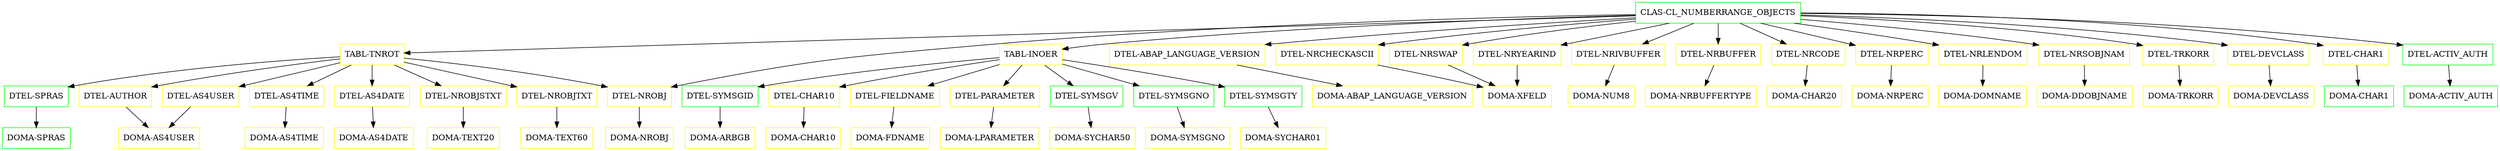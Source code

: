 digraph G {
  "CLAS-CL_NUMBERRANGE_OBJECTS" [shape=box,color=green];
  "TABL-TNROT" [shape=box,color=yellow,URL="./TABL_TNROT.html"];
  "DTEL-AUTHOR" [shape=box,color=yellow,URL="./DTEL_AUTHOR.html"];
  "DOMA-AS4USER" [shape=box,color=yellow,URL="./DOMA_AS4USER.html"];
  "DTEL-AS4TIME" [shape=box,color=yellow,URL="./DTEL_AS4TIME.html"];
  "DOMA-AS4TIME" [shape=box,color=yellow,URL="./DOMA_AS4TIME.html"];
  "DTEL-AS4DATE" [shape=box,color=yellow,URL="./DTEL_AS4DATE.html"];
  "DOMA-AS4DATE" [shape=box,color=yellow,URL="./DOMA_AS4DATE.html"];
  "DTEL-AS4USER" [shape=box,color=yellow,URL="./DTEL_AS4USER.html"];
  "DTEL-NROBJSTXT" [shape=box,color=yellow,URL="./DTEL_NROBJSTXT.html"];
  "DOMA-TEXT20" [shape=box,color=yellow,URL="./DOMA_TEXT20.html"];
  "DTEL-NROBJTXT" [shape=box,color=yellow,URL="./DTEL_NROBJTXT.html"];
  "DOMA-TEXT60" [shape=box,color=yellow,URL="./DOMA_TEXT60.html"];
  "DTEL-NROBJ" [shape=box,color=yellow,URL="./DTEL_NROBJ.html"];
  "DOMA-NROBJ" [shape=box,color=yellow,URL="./DOMA_NROBJ.html"];
  "DTEL-SPRAS" [shape=box,color=green,URL="./DTEL_SPRAS.html"];
  "DOMA-SPRAS" [shape=box,color=green,URL="./DOMA_SPRAS.html"];
  "TABL-INOER" [shape=box,color=yellow,URL="./TABL_INOER.html"];
  "DTEL-CHAR10" [shape=box,color=yellow,URL="./DTEL_CHAR10.html"];
  "DOMA-CHAR10" [shape=box,color=yellow,URL="./DOMA_CHAR10.html"];
  "DTEL-FIELDNAME" [shape=box,color=yellow,URL="./DTEL_FIELDNAME.html"];
  "DOMA-FDNAME" [shape=box,color=yellow,URL="./DOMA_FDNAME.html"];
  "DTEL-PARAMETER" [shape=box,color=yellow,URL="./DTEL_PARAMETER.html"];
  "DOMA-LPARAMETER" [shape=box,color=yellow,URL="./DOMA_LPARAMETER.html"];
  "DTEL-SYMSGV" [shape=box,color=green,URL="./DTEL_SYMSGV.html"];
  "DOMA-SYCHAR50" [shape=box,color=yellow,URL="./DOMA_SYCHAR50.html"];
  "DTEL-SYMSGNO" [shape=box,color=green,URL="./DTEL_SYMSGNO.html"];
  "DOMA-SYMSGNO" [shape=box,color=yellow,URL="./DOMA_SYMSGNO.html"];
  "DTEL-SYMSGTY" [shape=box,color=green,URL="./DTEL_SYMSGTY.html"];
  "DOMA-SYCHAR01" [shape=box,color=yellow,URL="./DOMA_SYCHAR01.html"];
  "DTEL-SYMSGID" [shape=box,color=green,URL="./DTEL_SYMSGID.html"];
  "DOMA-ARBGB" [shape=box,color=yellow,URL="./DOMA_ARBGB.html"];
  "DTEL-ABAP_LANGUAGE_VERSION" [shape=box,color=yellow,URL="./DTEL_ABAP_LANGUAGE_VERSION.html"];
  "DOMA-ABAP_LANGUAGE_VERSION" [shape=box,color=yellow,URL="./DOMA_ABAP_LANGUAGE_VERSION.html"];
  "DTEL-NRCHECKASCII" [shape=box,color=yellow,URL="./DTEL_NRCHECKASCII.html"];
  "DOMA-XFELD" [shape=box,color=yellow,URL="./DOMA_XFELD.html"];
  "DTEL-NRSWAP" [shape=box,color=yellow,URL="./DTEL_NRSWAP.html"];
  "DTEL-NRIVBUFFER" [shape=box,color=yellow,URL="./DTEL_NRIVBUFFER.html"];
  "DOMA-NUM8" [shape=box,color=yellow,URL="./DOMA_NUM8.html"];
  "DTEL-NRBUFFER" [shape=box,color=yellow,URL="./DTEL_NRBUFFER.html"];
  "DOMA-NRBUFFERTYPE" [shape=box,color=yellow,URL="./DOMA_NRBUFFERTYPE.html"];
  "DTEL-NRCODE" [shape=box,color=yellow,URL="./DTEL_NRCODE.html"];
  "DOMA-CHAR20" [shape=box,color=yellow,URL="./DOMA_CHAR20.html"];
  "DTEL-NRPERC" [shape=box,color=yellow,URL="./DTEL_NRPERC.html"];
  "DOMA-NRPERC" [shape=box,color=yellow,URL="./DOMA_NRPERC.html"];
  "DTEL-NRLENDOM" [shape=box,color=yellow,URL="./DTEL_NRLENDOM.html"];
  "DOMA-DOMNAME" [shape=box,color=yellow,URL="./DOMA_DOMNAME.html"];
  "DTEL-NRYEARIND" [shape=box,color=yellow,URL="./DTEL_NRYEARIND.html"];
  "DTEL-NRSOBJNAM" [shape=box,color=yellow,URL="./DTEL_NRSOBJNAM.html"];
  "DOMA-DDOBJNAME" [shape=box,color=yellow,URL="./DOMA_DDOBJNAME.html"];
  "DTEL-TRKORR" [shape=box,color=yellow,URL="./DTEL_TRKORR.html"];
  "DOMA-TRKORR" [shape=box,color=yellow,URL="./DOMA_TRKORR.html"];
  "DTEL-DEVCLASS" [shape=box,color=yellow,URL="./DTEL_DEVCLASS.html"];
  "DOMA-DEVCLASS" [shape=box,color=yellow,URL="./DOMA_DEVCLASS.html"];
  "DTEL-CHAR1" [shape=box,color=yellow,URL="./DTEL_CHAR1.html"];
  "DOMA-CHAR1" [shape=box,color=green,URL="./DOMA_CHAR1.html"];
  "DTEL-ACTIV_AUTH" [shape=box,color=green,URL="./DTEL_ACTIV_AUTH.html"];
  "DOMA-ACTIV_AUTH" [shape=box,color=green,URL="./DOMA_ACTIV_AUTH.html"];
  "CLAS-CL_NUMBERRANGE_OBJECTS" -> "DTEL-ACTIV_AUTH";
  "CLAS-CL_NUMBERRANGE_OBJECTS" -> "DTEL-CHAR1";
  "CLAS-CL_NUMBERRANGE_OBJECTS" -> "DTEL-DEVCLASS";
  "CLAS-CL_NUMBERRANGE_OBJECTS" -> "DTEL-TRKORR";
  "CLAS-CL_NUMBERRANGE_OBJECTS" -> "DTEL-NROBJ";
  "CLAS-CL_NUMBERRANGE_OBJECTS" -> "DTEL-NRSOBJNAM";
  "CLAS-CL_NUMBERRANGE_OBJECTS" -> "DTEL-NRYEARIND";
  "CLAS-CL_NUMBERRANGE_OBJECTS" -> "DTEL-NRLENDOM";
  "CLAS-CL_NUMBERRANGE_OBJECTS" -> "DTEL-NRPERC";
  "CLAS-CL_NUMBERRANGE_OBJECTS" -> "DTEL-NRCODE";
  "CLAS-CL_NUMBERRANGE_OBJECTS" -> "DTEL-NRBUFFER";
  "CLAS-CL_NUMBERRANGE_OBJECTS" -> "DTEL-NRIVBUFFER";
  "CLAS-CL_NUMBERRANGE_OBJECTS" -> "DTEL-NRSWAP";
  "CLAS-CL_NUMBERRANGE_OBJECTS" -> "DTEL-NRCHECKASCII";
  "CLAS-CL_NUMBERRANGE_OBJECTS" -> "DTEL-ABAP_LANGUAGE_VERSION";
  "CLAS-CL_NUMBERRANGE_OBJECTS" -> "TABL-INOER";
  "CLAS-CL_NUMBERRANGE_OBJECTS" -> "TABL-TNROT";
  "TABL-TNROT" -> "DTEL-SPRAS";
  "TABL-TNROT" -> "DTEL-NROBJ";
  "TABL-TNROT" -> "DTEL-NROBJTXT";
  "TABL-TNROT" -> "DTEL-NROBJSTXT";
  "TABL-TNROT" -> "DTEL-AS4USER";
  "TABL-TNROT" -> "DTEL-AS4DATE";
  "TABL-TNROT" -> "DTEL-AS4TIME";
  "TABL-TNROT" -> "DTEL-AUTHOR";
  "DTEL-AUTHOR" -> "DOMA-AS4USER";
  "DTEL-AS4TIME" -> "DOMA-AS4TIME";
  "DTEL-AS4DATE" -> "DOMA-AS4DATE";
  "DTEL-AS4USER" -> "DOMA-AS4USER";
  "DTEL-NROBJSTXT" -> "DOMA-TEXT20";
  "DTEL-NROBJTXT" -> "DOMA-TEXT60";
  "DTEL-NROBJ" -> "DOMA-NROBJ";
  "DTEL-SPRAS" -> "DOMA-SPRAS";
  "TABL-INOER" -> "DTEL-SYMSGID";
  "TABL-INOER" -> "DTEL-SYMSGTY";
  "TABL-INOER" -> "DTEL-SYMSGNO";
  "TABL-INOER" -> "DTEL-SYMSGV";
  "TABL-INOER" -> "DTEL-PARAMETER";
  "TABL-INOER" -> "DTEL-FIELDNAME";
  "TABL-INOER" -> "DTEL-CHAR10";
  "DTEL-CHAR10" -> "DOMA-CHAR10";
  "DTEL-FIELDNAME" -> "DOMA-FDNAME";
  "DTEL-PARAMETER" -> "DOMA-LPARAMETER";
  "DTEL-SYMSGV" -> "DOMA-SYCHAR50";
  "DTEL-SYMSGNO" -> "DOMA-SYMSGNO";
  "DTEL-SYMSGTY" -> "DOMA-SYCHAR01";
  "DTEL-SYMSGID" -> "DOMA-ARBGB";
  "DTEL-ABAP_LANGUAGE_VERSION" -> "DOMA-ABAP_LANGUAGE_VERSION";
  "DTEL-NRCHECKASCII" -> "DOMA-XFELD";
  "DTEL-NRSWAP" -> "DOMA-XFELD";
  "DTEL-NRIVBUFFER" -> "DOMA-NUM8";
  "DTEL-NRBUFFER" -> "DOMA-NRBUFFERTYPE";
  "DTEL-NRCODE" -> "DOMA-CHAR20";
  "DTEL-NRPERC" -> "DOMA-NRPERC";
  "DTEL-NRLENDOM" -> "DOMA-DOMNAME";
  "DTEL-NRYEARIND" -> "DOMA-XFELD";
  "DTEL-NRSOBJNAM" -> "DOMA-DDOBJNAME";
  "DTEL-TRKORR" -> "DOMA-TRKORR";
  "DTEL-DEVCLASS" -> "DOMA-DEVCLASS";
  "DTEL-CHAR1" -> "DOMA-CHAR1";
  "DTEL-ACTIV_AUTH" -> "DOMA-ACTIV_AUTH";
}
